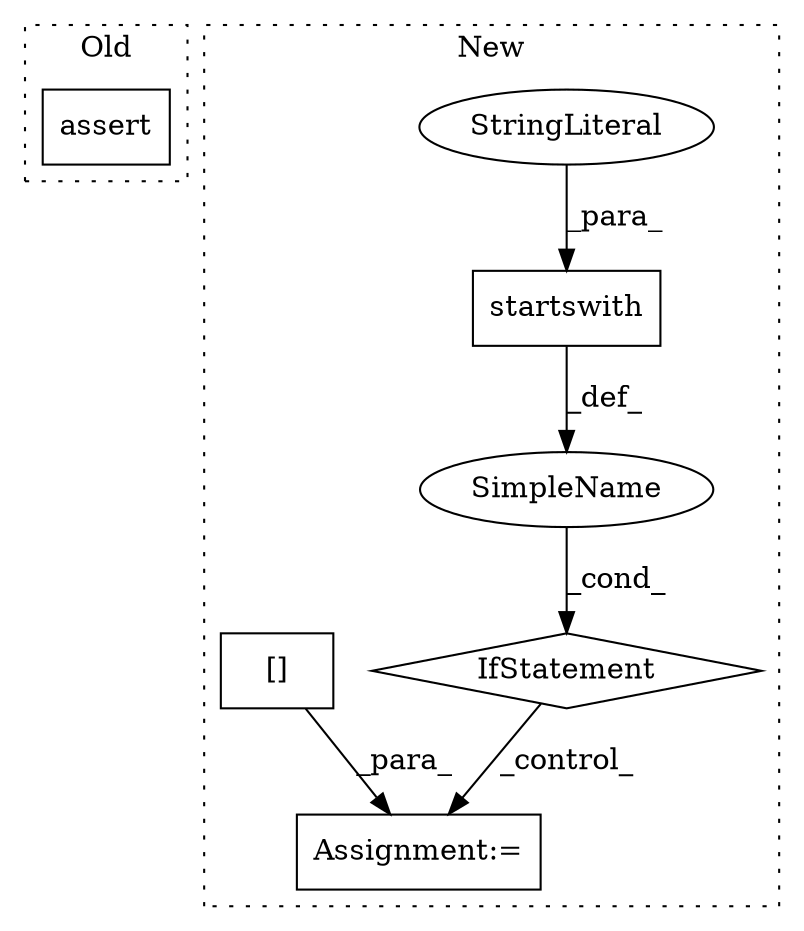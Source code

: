 digraph G {
subgraph cluster0 {
1 [label="assert" a="6" s="577" l="7" shape="box"];
label = "Old";
style="dotted";
}
subgraph cluster1 {
2 [label="startswith" a="32" s="1491,1510" l="11,1" shape="box"];
3 [label="IfStatement" a="25" s="1479,1511" l="4,2" shape="diamond"];
4 [label="StringLiteral" a="45" s="1502" l="8" shape="ellipse"];
5 [label="Assignment:=" a="7" s="1531" l="1" shape="box"];
6 [label="SimpleName" a="42" s="" l="" shape="ellipse"];
7 [label="[]" a="2" s="1532,1538" l="5,1" shape="box"];
label = "New";
style="dotted";
}
2 -> 6 [label="_def_"];
3 -> 5 [label="_control_"];
4 -> 2 [label="_para_"];
6 -> 3 [label="_cond_"];
7 -> 5 [label="_para_"];
}